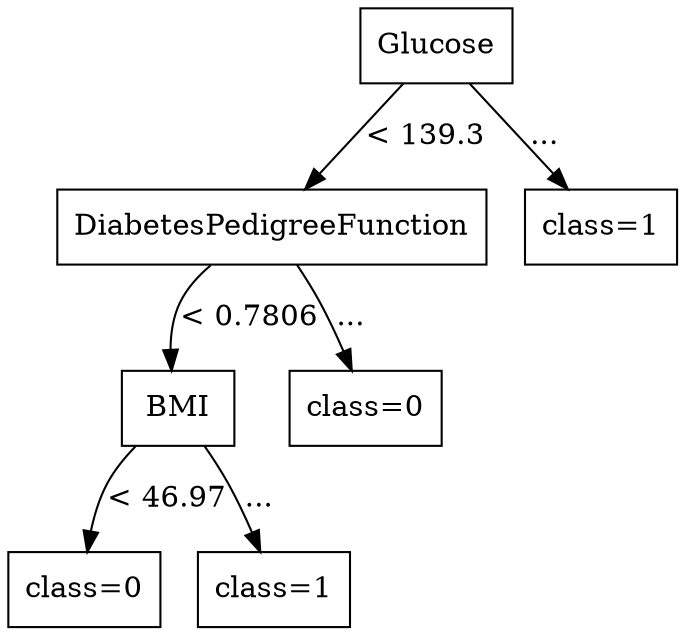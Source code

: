 digraph G {
node [shape=box];
node [style=filled, fillcolor=white];

0 [label="Glucose"];

1 [label="DiabetesPedigreeFunction"];
6 [label="class=1"];

0 -> 1 [label="< 139.3"];
0 -> 6 [label="..."];

2 [label="BMI"];
5 [label="class=0"];

1 -> 2 [label="< 0.7806"];
1 -> 5 [label="..."];

3 [label="class=0"];
4 [label="class=1"];

2 -> 3 [label="< 46.97"];
2 -> 4 [label="..."];

}